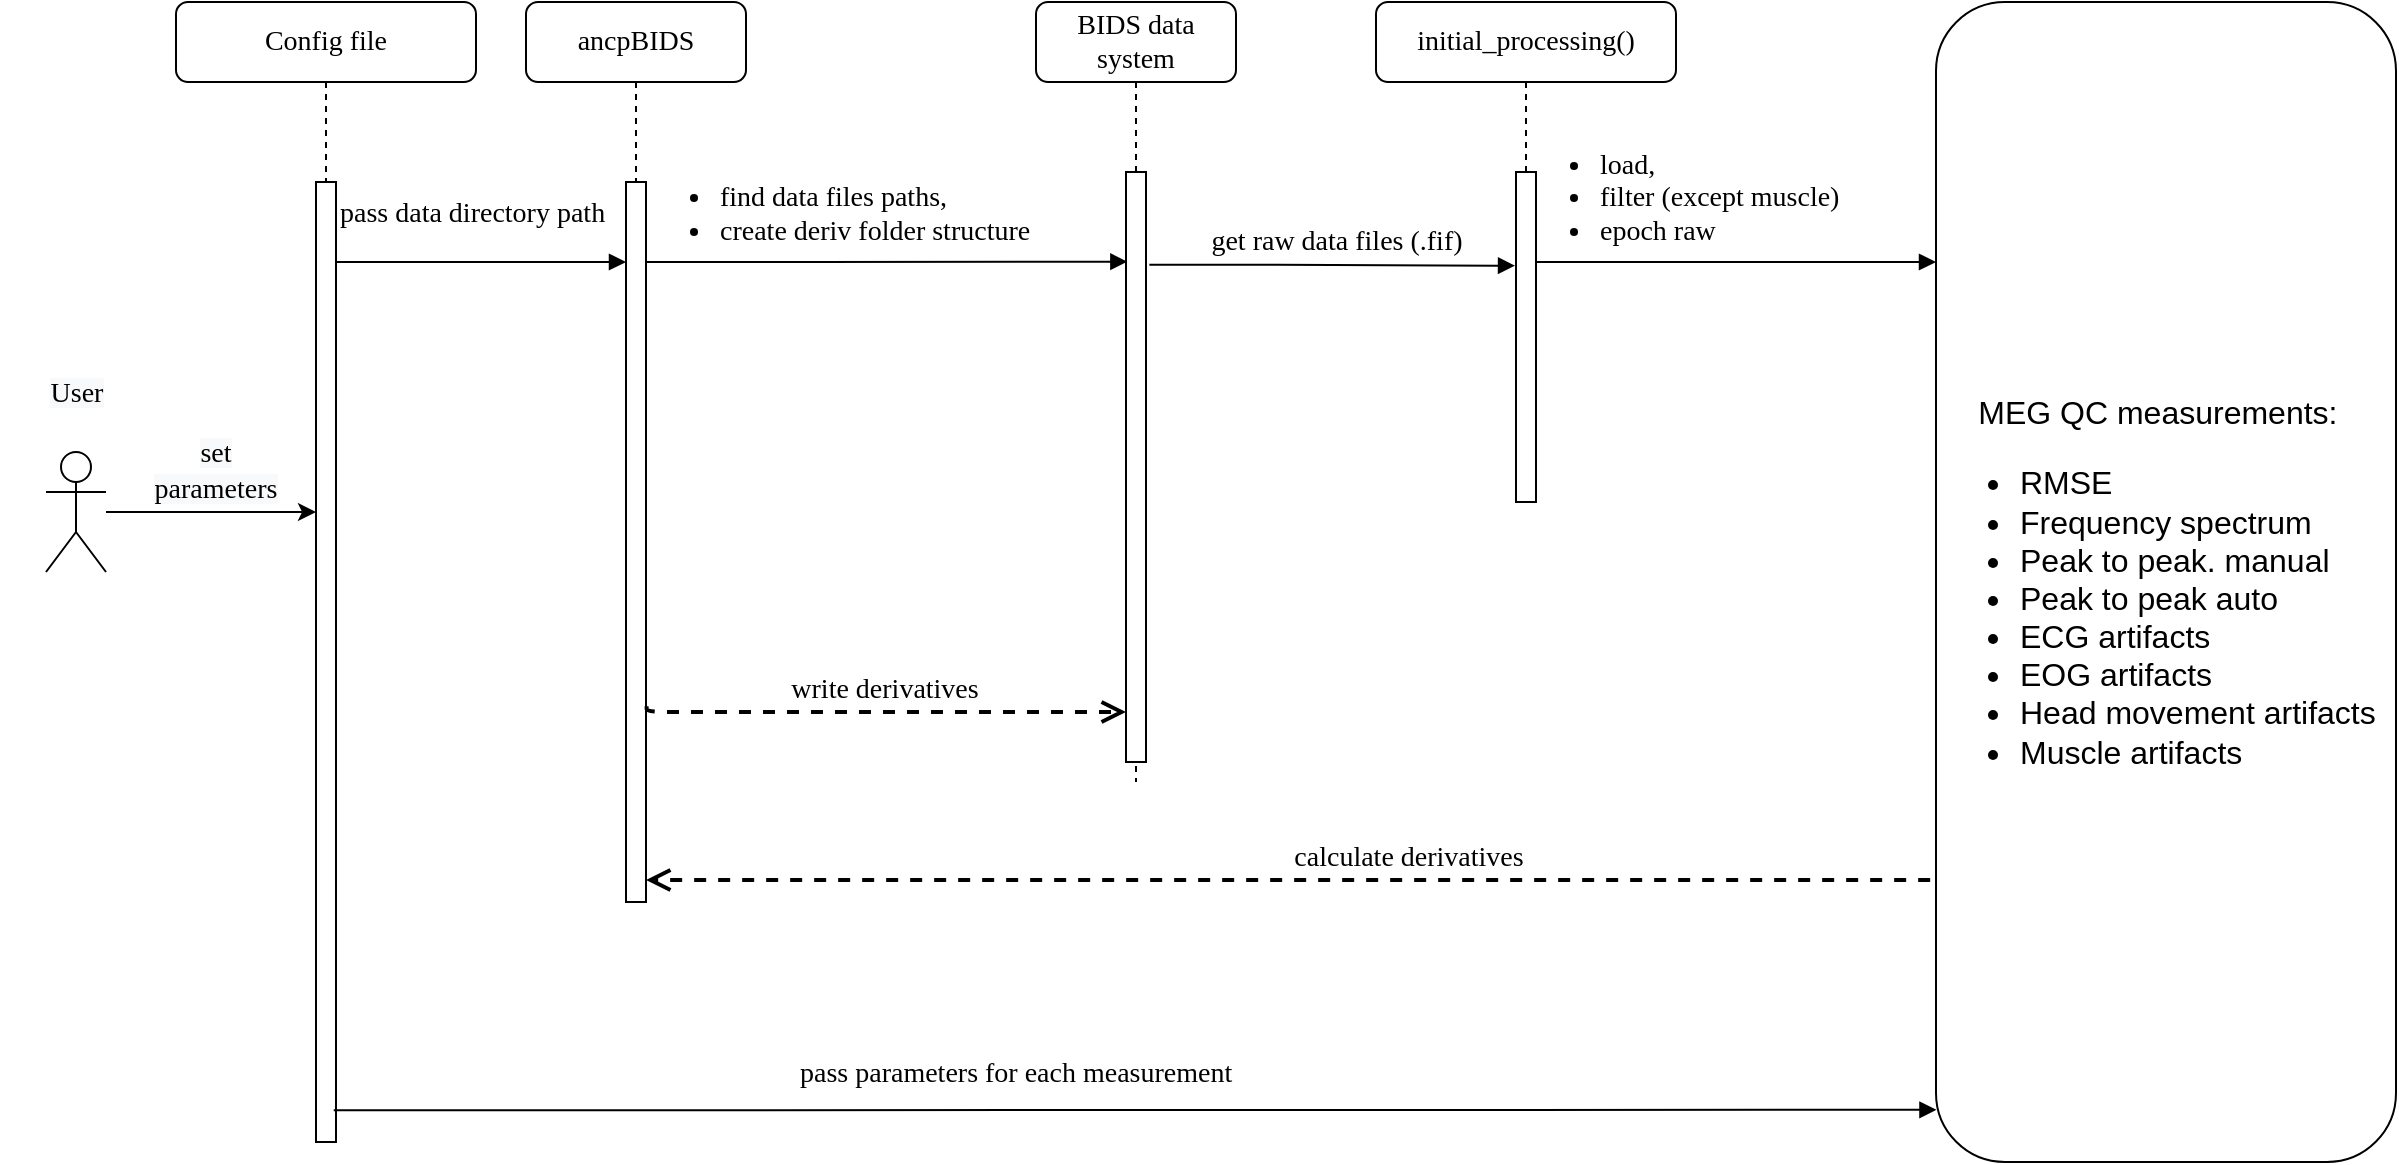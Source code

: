 <mxfile version="20.3.0" type="device"><diagram name="Page-1" id="13e1069c-82ec-6db2-03f1-153e76fe0fe0"><mxGraphModel dx="3965" dy="1680" grid="1" gridSize="10" guides="1" tooltips="1" connect="1" arrows="1" fold="1" page="0" pageScale="1" pageWidth="1100" pageHeight="850" background="none" math="0" shadow="0"><root><mxCell id="0"/><mxCell id="1" parent="0"/><mxCell id="7baba1c4bc27f4b0-2" value="ancpBIDS" style="shape=umlLifeline;perimeter=lifelinePerimeter;whiteSpace=wrap;html=1;container=1;collapsible=0;recursiveResize=0;outlineConnect=0;rounded=1;shadow=0;comic=0;labelBackgroundColor=none;strokeWidth=1;fontFamily=Verdana;fontSize=14;align=center;" parent="1" vertex="1"><mxGeometry x="-975" y="130" width="110" height="450" as="geometry"/></mxCell><mxCell id="7baba1c4bc27f4b0-10" value="" style="html=1;points=[];perimeter=orthogonalPerimeter;rounded=0;shadow=0;comic=0;labelBackgroundColor=none;strokeWidth=1;fontFamily=Verdana;fontSize=14;align=center;" parent="7baba1c4bc27f4b0-2" vertex="1"><mxGeometry x="50" y="90" width="10" height="360" as="geometry"/></mxCell><mxCell id="7baba1c4bc27f4b0-3" value="BIDS data system" style="shape=umlLifeline;perimeter=lifelinePerimeter;whiteSpace=wrap;html=1;container=1;collapsible=0;recursiveResize=0;outlineConnect=0;rounded=1;shadow=0;comic=0;labelBackgroundColor=none;strokeWidth=1;fontFamily=Verdana;fontSize=14;align=center;" parent="1" vertex="1"><mxGeometry x="-720" y="130" width="100" height="390" as="geometry"/></mxCell><mxCell id="7baba1c4bc27f4b0-13" value="" style="html=1;points=[];perimeter=orthogonalPerimeter;rounded=0;shadow=0;comic=0;labelBackgroundColor=none;strokeWidth=1;fontFamily=Verdana;fontSize=14;align=center;" parent="7baba1c4bc27f4b0-3" vertex="1"><mxGeometry x="45" y="85" width="10" height="295" as="geometry"/></mxCell><mxCell id="7baba1c4bc27f4b0-8" value="Config file" style="shape=umlLifeline;perimeter=lifelinePerimeter;whiteSpace=wrap;html=1;container=1;collapsible=0;recursiveResize=0;outlineConnect=0;rounded=1;shadow=0;comic=0;labelBackgroundColor=none;strokeWidth=1;fontFamily=Verdana;fontSize=14;align=center;" parent="1" vertex="1"><mxGeometry x="-1150" y="130" width="150" height="570" as="geometry"/></mxCell><mxCell id="7baba1c4bc27f4b0-9" value="" style="html=1;points=[];perimeter=orthogonalPerimeter;rounded=0;shadow=0;comic=0;labelBackgroundColor=none;strokeWidth=1;fontFamily=Verdana;fontSize=14;align=center;" parent="7baba1c4bc27f4b0-8" vertex="1"><mxGeometry x="70" y="90" width="10" height="480" as="geometry"/></mxCell><mxCell id="UKUvKH_YLJrcoMFSt9em-57" value="&lt;div style=&quot;text-align: center; font-size: 14px;&quot;&gt;&lt;span style=&quot;background-color: initial; font-size: 14px;&quot;&gt;&lt;font face=&quot;Verdana&quot; style=&quot;font-size: 14px;&quot;&gt;pass data directory path&lt;/font&gt;&lt;/span&gt;&lt;/div&gt;" style="text;whiteSpace=wrap;html=1;fontSize=14;" parent="7baba1c4bc27f4b0-8" vertex="1"><mxGeometry x="80" y="90" width="140" height="50" as="geometry"/></mxCell><mxCell id="UKUvKH_YLJrcoMFSt9em-4" value="&lt;span style=&quot;color: rgb(0, 0, 0); font-family: Verdana; font-size: 14px; font-style: normal; font-variant-ligatures: normal; font-variant-caps: normal; font-weight: 400; letter-spacing: normal; orphans: 2; text-indent: 0px; text-transform: none; widows: 2; word-spacing: 0px; -webkit-text-stroke-width: 0px; background-color: rgb(248, 249, 250); text-decoration-thickness: initial; text-decoration-style: initial; text-decoration-color: initial; float: none; display: inline !important;&quot;&gt;set parameters&lt;/span&gt;" style="text;whiteSpace=wrap;html=1;align=center;fontSize=14;" parent="7baba1c4bc27f4b0-8" vertex="1"><mxGeometry x="-20" y="210" width="80" height="40" as="geometry"/></mxCell><mxCell id="7baba1c4bc27f4b0-30" value="calculate derivatives" style="html=1;verticalAlign=bottom;endArrow=open;dashed=1;endSize=8;labelBackgroundColor=none;fontFamily=Verdana;fontSize=14;edgeStyle=elbowEdgeStyle;elbow=vertical;exitX=0.012;exitY=0.954;exitDx=0;exitDy=0;exitPerimeter=0;rounded=0;strokeWidth=2;" parent="1" source="UKUvKH_YLJrcoMFSt9em-11" target="7baba1c4bc27f4b0-10" edge="1"><mxGeometry relative="1" as="geometry"><mxPoint x="-910" y="550" as="targetPoint"/><Array as="points"><mxPoint x="-810" y="569"/></Array><mxPoint x="-205" y="600.0" as="sourcePoint"/></mxGeometry></mxCell><mxCell id="7baba1c4bc27f4b0-11" value="" style="html=1;verticalAlign=bottom;endArrow=block;labelBackgroundColor=none;fontFamily=Verdana;fontSize=14;edgeStyle=elbowEdgeStyle;elbow=vertical;" parent="1" source="7baba1c4bc27f4b0-9" edge="1"><mxGeometry relative="1" as="geometry"><mxPoint x="-860" y="240" as="sourcePoint"/><mxPoint x="-925" y="260" as="targetPoint"/><Array as="points"><mxPoint x="-960" y="260"/></Array></mxGeometry></mxCell><mxCell id="7baba1c4bc27f4b0-14" value="&lt;ul style=&quot;font-size: 14px;&quot;&gt;&lt;li style=&quot;font-size: 14px;&quot;&gt;&lt;span style=&quot;background-color: initial; font-size: 14px;&quot;&gt;find data files paths,&lt;/span&gt;&lt;/li&gt;&lt;li style=&quot;font-size: 14px;&quot;&gt;&lt;span style=&quot;background-color: initial; font-size: 14px;&quot;&gt;create deriv folder structure&lt;/span&gt;&lt;/li&gt;&lt;/ul&gt;" style="html=1;verticalAlign=bottom;endArrow=block;labelBackgroundColor=none;fontFamily=Verdana;fontSize=14;edgeStyle=elbowEdgeStyle;elbow=horizontal;align=left;entryX=0.069;entryY=0.152;entryDx=0;entryDy=0;entryPerimeter=0;" parent="1" source="7baba1c4bc27f4b0-10" edge="1" target="7baba1c4bc27f4b0-13"><mxGeometry x="-1" y="-11" relative="1" as="geometry"><mxPoint x="-710" y="250" as="sourcePoint"/><mxPoint x="-680" y="260" as="targetPoint"/><Array as="points"><mxPoint x="-840" y="260"/></Array><mxPoint x="-5" y="-1" as="offset"/></mxGeometry></mxCell><mxCell id="UKUvKH_YLJrcoMFSt9em-1" value="" style="shape=umlActor;verticalLabelPosition=bottom;verticalAlign=top;html=1;outlineConnect=0;fontSize=14;" parent="1" vertex="1"><mxGeometry x="-1215" y="355" width="30" height="60" as="geometry"/></mxCell><mxCell id="UKUvKH_YLJrcoMFSt9em-3" value="" style="endArrow=classic;html=1;rounded=0;fontSize=14;" parent="1" source="UKUvKH_YLJrcoMFSt9em-1" edge="1"><mxGeometry width="50" height="50" relative="1" as="geometry"><mxPoint x="-620" y="430" as="sourcePoint"/><mxPoint x="-1080" y="385" as="targetPoint"/></mxGeometry></mxCell><mxCell id="UKUvKH_YLJrcoMFSt9em-11" value="&lt;p style=&quot;line-height: 1.2; font-size: 16px;&quot;&gt;&lt;/p&gt;&lt;div style=&quot;text-align: center; font-size: 16px;&quot;&gt;&lt;span style=&quot;background-color: initial; font-size: 16px;&quot;&gt;&lt;font style=&quot;font-size: 16px;&quot;&gt;MEG QC measurements:&lt;/font&gt;&lt;/span&gt;&lt;/div&gt;&lt;ul style=&quot;font-size: 16px;&quot;&gt;&lt;li style=&quot;font-size: 16px;&quot;&gt;&lt;font style=&quot;font-size: 16px;&quot;&gt;RMSE&lt;/font&gt;&lt;/li&gt;&lt;li style=&quot;font-size: 16px;&quot;&gt;&lt;font style=&quot;font-size: 16px;&quot;&gt;Frequency spectrum&lt;/font&gt;&lt;/li&gt;&lt;li style=&quot;font-size: 16px;&quot;&gt;&lt;font style=&quot;font-size: 16px;&quot;&gt;Peak to peak. manual&lt;/font&gt;&lt;/li&gt;&lt;li style=&quot;font-size: 16px;&quot;&gt;&lt;font style=&quot;font-size: 16px;&quot;&gt;Peak to peak auto&lt;/font&gt;&lt;/li&gt;&lt;li style=&quot;font-size: 16px;&quot;&gt;&lt;font style=&quot;font-size: 16px;&quot;&gt;ECG artifacts&lt;/font&gt;&lt;/li&gt;&lt;li style=&quot;font-size: 16px;&quot;&gt;&lt;font style=&quot;font-size: 16px;&quot;&gt;EOG artifacts&lt;/font&gt;&lt;/li&gt;&lt;li style=&quot;font-size: 16px;&quot;&gt;&lt;font style=&quot;font-size: 16px;&quot;&gt;Head movement artifacts&lt;/font&gt;&lt;/li&gt;&lt;li style=&quot;font-size: 16px;&quot;&gt;&lt;font style=&quot;font-size: 16px;&quot;&gt;Muscle artifacts&lt;/font&gt;&lt;/li&gt;&lt;/ul&gt;&lt;p style=&quot;font-size: 16px;&quot;&gt;&lt;/p&gt;" style="rounded=1;whiteSpace=wrap;html=1;align=left;horizontal=1;verticalAlign=middle;fontSize=16;" parent="1" vertex="1"><mxGeometry x="-270" y="130" width="230" height="580" as="geometry"/></mxCell><mxCell id="UKUvKH_YLJrcoMFSt9em-10" value="&lt;span style=&quot;color: rgb(0, 0, 0); font-family: Verdana; font-size: 14px; font-style: normal; font-variant-ligatures: normal; font-variant-caps: normal; font-weight: 400; letter-spacing: normal; orphans: 2; text-indent: 0px; text-transform: none; widows: 2; word-spacing: 0px; -webkit-text-stroke-width: 0px; background-color: rgb(248, 249, 250); text-decoration-thickness: initial; text-decoration-style: initial; text-decoration-color: initial; float: none; display: inline !important;&quot;&gt;User&lt;/span&gt;" style="text;whiteSpace=wrap;html=1;align=center;fontSize=14;" parent="1" vertex="1"><mxGeometry x="-1237.5" y="310" width="75" height="30" as="geometry"/></mxCell><mxCell id="UKUvKH_YLJrcoMFSt9em-44" value="&lt;ul style=&quot;font-size: 14px;&quot;&gt;&lt;li style=&quot;font-size: 14px;&quot;&gt;load,&amp;nbsp;&lt;/li&gt;&lt;li style=&quot;font-size: 14px;&quot;&gt;filter (except muscle)&lt;/li&gt;&lt;li style=&quot;font-size: 14px;&quot;&gt;epoch raw&lt;/li&gt;&lt;/ul&gt;" style="html=1;verticalAlign=bottom;endArrow=block;labelBackgroundColor=none;fontFamily=Verdana;fontSize=14;edgeStyle=elbowEdgeStyle;elbow=vertical;align=left;entryX=0;entryY=0.224;entryDx=0;entryDy=0;entryPerimeter=0;" parent="1" source="UKUvKH_YLJrcoMFSt9em-46" edge="1" target="UKUvKH_YLJrcoMFSt9em-11"><mxGeometry x="-1" y="-14" relative="1" as="geometry"><mxPoint x="-760" y="280.615" as="sourcePoint"/><mxPoint x="-300" y="260" as="targetPoint"/><Array as="points"><mxPoint x="-450" y="260"/></Array><mxPoint x="-10" y="-4" as="offset"/></mxGeometry></mxCell><mxCell id="UKUvKH_YLJrcoMFSt9em-45" value="initial_processing()" style="shape=umlLifeline;perimeter=lifelinePerimeter;whiteSpace=wrap;html=1;container=1;collapsible=0;recursiveResize=0;outlineConnect=0;rounded=1;shadow=0;comic=0;labelBackgroundColor=none;strokeWidth=1;fontFamily=Verdana;fontSize=14;align=center;" parent="1" vertex="1"><mxGeometry x="-550" y="130" width="150" height="250" as="geometry"/></mxCell><mxCell id="UKUvKH_YLJrcoMFSt9em-46" value="" style="html=1;points=[];perimeter=orthogonalPerimeter;rounded=0;shadow=0;comic=0;labelBackgroundColor=none;strokeWidth=1;fontFamily=Verdana;fontSize=14;align=center;" parent="UKUvKH_YLJrcoMFSt9em-45" vertex="1"><mxGeometry x="70" y="85" width="10" height="165" as="geometry"/></mxCell><mxCell id="UKUvKH_YLJrcoMFSt9em-32" value="" style="html=1;verticalAlign=bottom;endArrow=block;entryX=0.001;entryY=0.955;labelBackgroundColor=none;fontFamily=Verdana;fontSize=14;strokeColor=#000000;entryDx=0;entryDy=0;exitX=0.887;exitY=0.967;exitDx=0;exitDy=0;exitPerimeter=0;entryPerimeter=0;" parent="1" source="7baba1c4bc27f4b0-9" target="UKUvKH_YLJrcoMFSt9em-11" edge="1"><mxGeometry relative="1" as="geometry"><mxPoint x="-1010" y="300.0" as="sourcePoint"/><mxPoint x="-580" y="300.0" as="targetPoint"/><Array as="points"/></mxGeometry></mxCell><mxCell id="UKUvKH_YLJrcoMFSt9em-52" value="&lt;div style=&quot;text-align: center; font-size: 14px;&quot;&gt;&lt;span style=&quot;background-color: initial; font-size: 14px;&quot;&gt;&lt;font face=&quot;Verdana&quot; style=&quot;font-size: 14px;&quot;&gt;pass parameters for each measurement&lt;/font&gt;&lt;/span&gt;&lt;/div&gt;" style="text;whiteSpace=wrap;html=1;fontSize=14;" parent="1" vertex="1"><mxGeometry x="-840" y="650" width="310" height="30" as="geometry"/></mxCell><mxCell id="UKUvKH_YLJrcoMFSt9em-53" value="write derivatives" style="html=1;verticalAlign=bottom;endArrow=open;dashed=1;endSize=8;labelBackgroundColor=none;fontFamily=Verdana;fontSize=14;edgeStyle=elbowEdgeStyle;elbow=vertical;exitX=1.03;exitY=0.728;exitDx=0;exitDy=0;exitPerimeter=0;strokeWidth=2;" parent="1" source="7baba1c4bc27f4b0-10" target="7baba1c4bc27f4b0-13" edge="1"><mxGeometry relative="1" as="geometry"><mxPoint x="-877.31" y="579.27" as="targetPoint"/><Array as="points"><mxPoint x="-830" y="485"/></Array><mxPoint x="-466.4" y="549.76" as="sourcePoint"/></mxGeometry></mxCell><mxCell id="UKUvKH_YLJrcoMFSt9em-56" value="get raw data files (.fif)" style="html=1;verticalAlign=bottom;endArrow=block;labelBackgroundColor=none;fontFamily=Verdana;fontSize=14;edgeStyle=elbowEdgeStyle;elbow=horizontal;entryX=-0.048;entryY=0.284;entryDx=0;entryDy=0;entryPerimeter=0;exitX=1.167;exitY=0.157;exitDx=0;exitDy=0;exitPerimeter=0;" parent="1" source="7baba1c4bc27f4b0-13" target="UKUvKH_YLJrcoMFSt9em-46" edge="1"><mxGeometry x="0.027" y="1" relative="1" as="geometry"><mxPoint x="-587" y="260" as="sourcePoint"/><mxPoint x="-660" y="260" as="targetPoint"/><Array as="points"><mxPoint x="-610" y="260"/><mxPoint x="-560" y="260"/><mxPoint x="-580" y="260"/><mxPoint x="-620" y="260"/><mxPoint x="-660" y="260"/></Array><mxPoint as="offset"/></mxGeometry></mxCell></root></mxGraphModel></diagram></mxfile>
